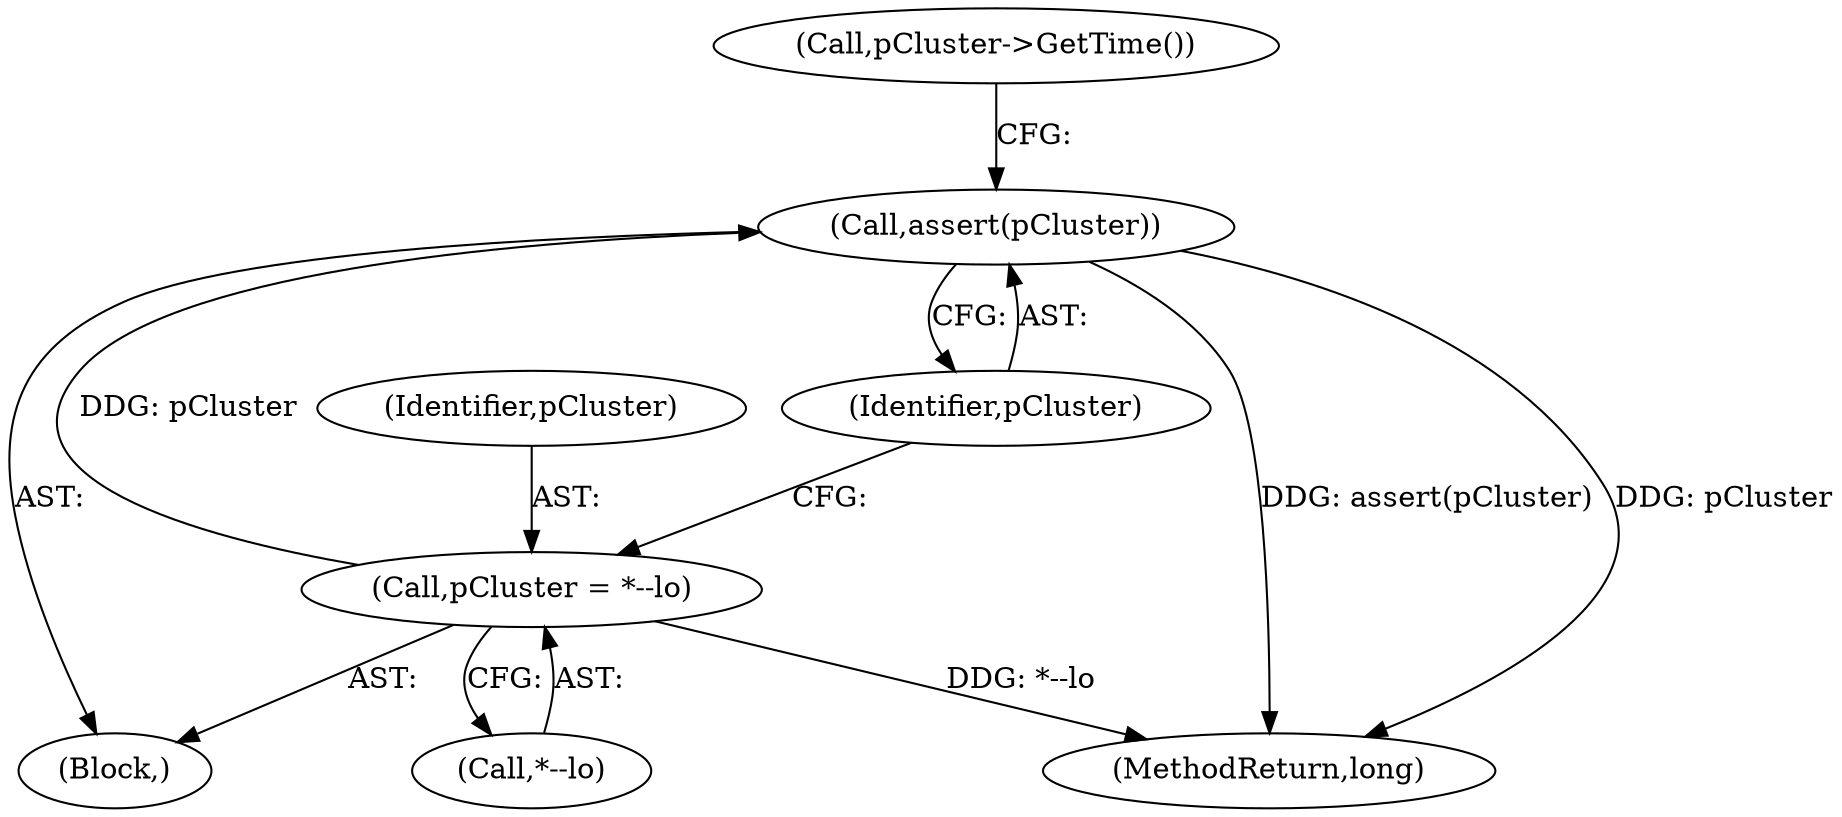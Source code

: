 digraph "0_Android_cc274e2abe8b2a6698a5c47d8aa4bb45f1f9538d_61@API" {
"1000251" [label="(Call,assert(pCluster))"];
"1000246" [label="(Call,pCluster = *--lo)"];
"1000247" [label="(Identifier,pCluster)"];
"1000246" [label="(Call,pCluster = *--lo)"];
"1000106" [label="(Block,)"];
"1000305" [label="(MethodReturn,long)"];
"1000248" [label="(Call,*--lo)"];
"1000252" [label="(Identifier,pCluster)"];
"1000251" [label="(Call,assert(pCluster))"];
"1000255" [label="(Call,pCluster->GetTime())"];
"1000251" -> "1000106"  [label="AST: "];
"1000251" -> "1000252"  [label="CFG: "];
"1000252" -> "1000251"  [label="AST: "];
"1000255" -> "1000251"  [label="CFG: "];
"1000251" -> "1000305"  [label="DDG: assert(pCluster)"];
"1000251" -> "1000305"  [label="DDG: pCluster"];
"1000246" -> "1000251"  [label="DDG: pCluster"];
"1000246" -> "1000106"  [label="AST: "];
"1000246" -> "1000248"  [label="CFG: "];
"1000247" -> "1000246"  [label="AST: "];
"1000248" -> "1000246"  [label="AST: "];
"1000252" -> "1000246"  [label="CFG: "];
"1000246" -> "1000305"  [label="DDG: *--lo"];
}

